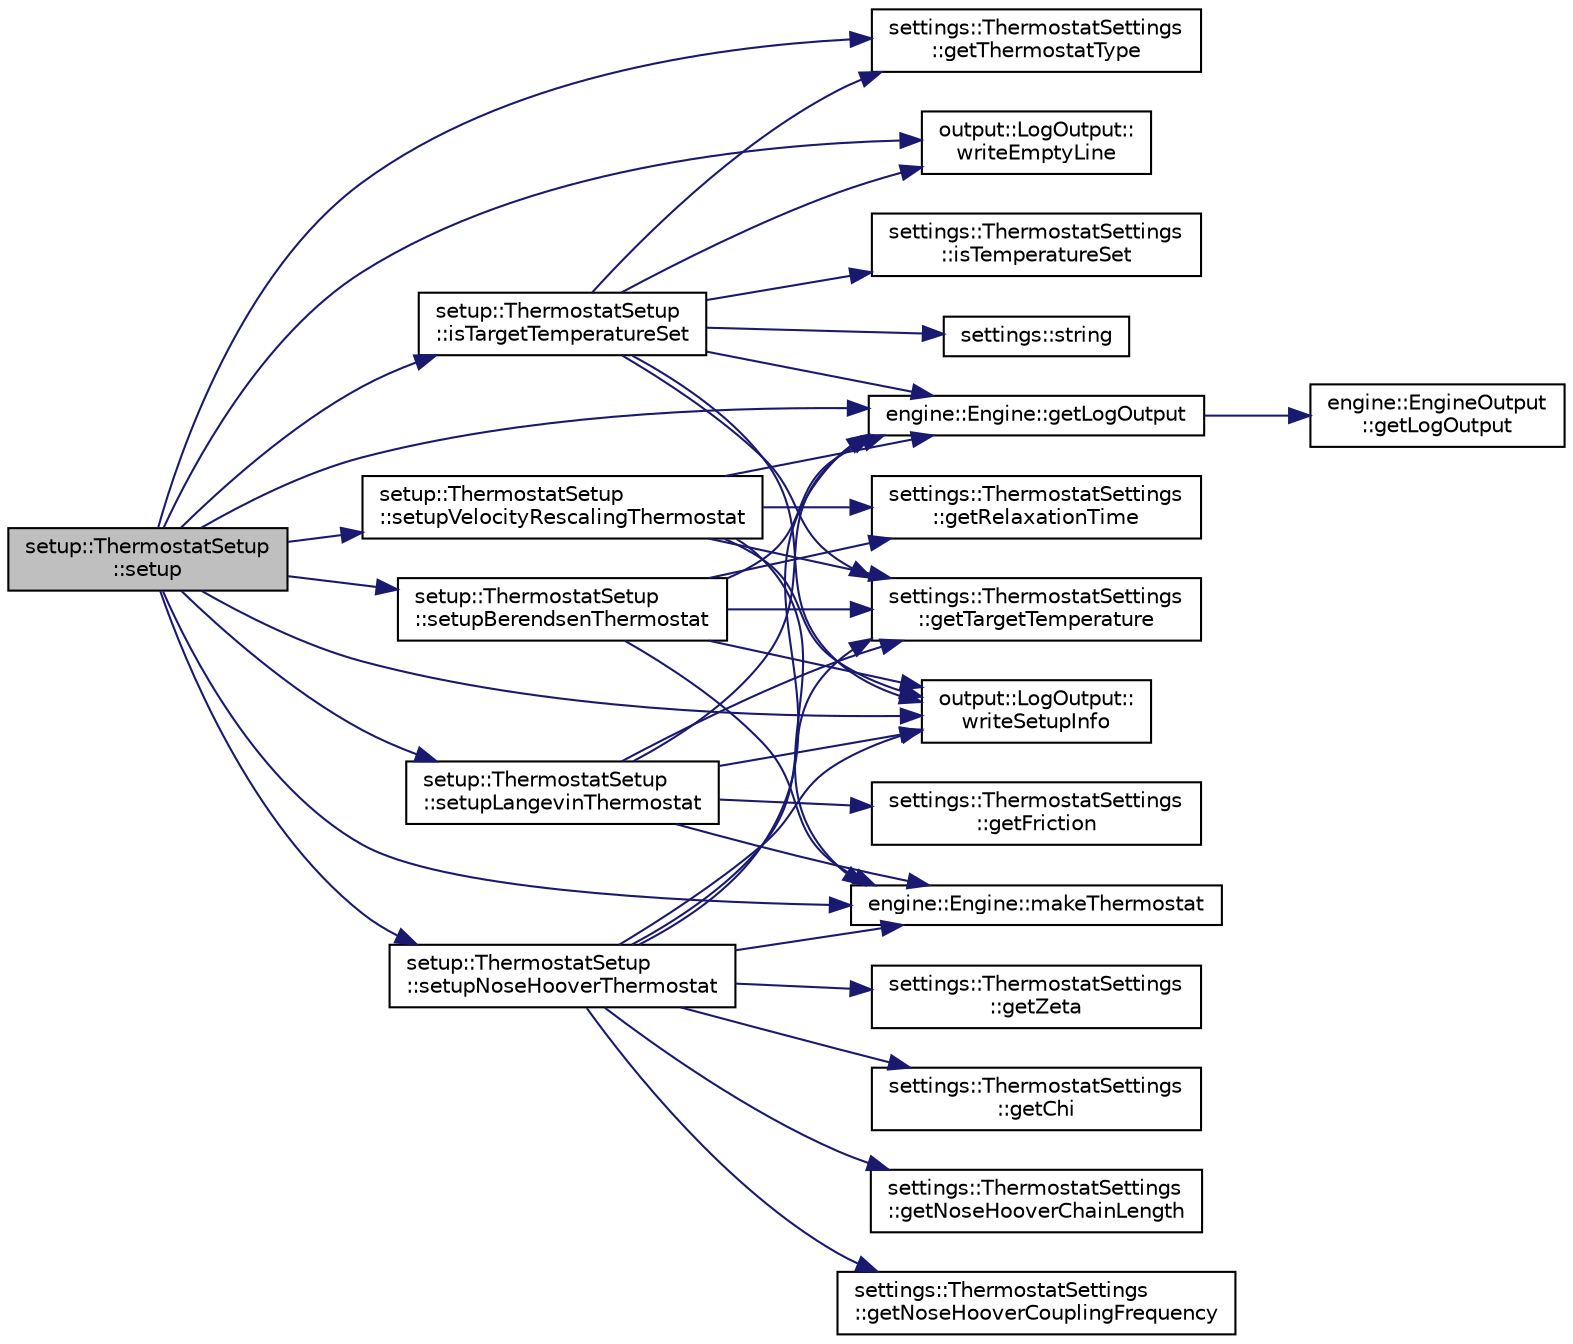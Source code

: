 digraph "setup::ThermostatSetup::setup"
{
 // LATEX_PDF_SIZE
  edge [fontname="Helvetica",fontsize="10",labelfontname="Helvetica",labelfontsize="10"];
  node [fontname="Helvetica",fontsize="10",shape=record];
  rankdir="LR";
  Node1 [label="setup::ThermostatSetup\l::setup",height=0.2,width=0.4,color="black", fillcolor="grey75", style="filled", fontcolor="black",tooltip="setup thermostat"];
  Node1 -> Node2 [color="midnightblue",fontsize="10",style="solid",fontname="Helvetica"];
  Node2 [label="engine::Engine::getLogOutput",height=0.2,width=0.4,color="black", fillcolor="white", style="filled",URL="$classengine_1_1Engine.html#a3950b4630f1ee3f6e2b1715476d50344",tooltip=" "];
  Node2 -> Node3 [color="midnightblue",fontsize="10",style="solid",fontname="Helvetica"];
  Node3 [label="engine::EngineOutput\l::getLogOutput",height=0.2,width=0.4,color="black", fillcolor="white", style="filled",URL="$classengine_1_1EngineOutput.html#abfb9cb9e98a2ec40256b37ee976f7b23",tooltip=" "];
  Node1 -> Node4 [color="midnightblue",fontsize="10",style="solid",fontname="Helvetica"];
  Node4 [label="settings::ThermostatSettings\l::getThermostatType",height=0.2,width=0.4,color="black", fillcolor="white", style="filled",URL="$classsettings_1_1ThermostatSettings.html#aec17cab708e8df91082d91fd2177da7e",tooltip=" "];
  Node1 -> Node5 [color="midnightblue",fontsize="10",style="solid",fontname="Helvetica"];
  Node5 [label="setup::ThermostatSetup\l::isTargetTemperatureSet",height=0.2,width=0.4,color="black", fillcolor="white", style="filled",URL="$classsetup_1_1ThermostatSetup.html#ac1d1ab5e146ceb7152e10981607802b2",tooltip="check if target temperature is set"];
  Node5 -> Node2 [color="midnightblue",fontsize="10",style="solid",fontname="Helvetica"];
  Node5 -> Node6 [color="midnightblue",fontsize="10",style="solid",fontname="Helvetica"];
  Node6 [label="settings::ThermostatSettings\l::getTargetTemperature",height=0.2,width=0.4,color="black", fillcolor="white", style="filled",URL="$classsettings_1_1ThermostatSettings.html#af42d97851263a47d70ccd20e62744be3",tooltip=" "];
  Node5 -> Node4 [color="midnightblue",fontsize="10",style="solid",fontname="Helvetica"];
  Node5 -> Node7 [color="midnightblue",fontsize="10",style="solid",fontname="Helvetica"];
  Node7 [label="settings::ThermostatSettings\l::isTemperatureSet",height=0.2,width=0.4,color="black", fillcolor="white", style="filled",URL="$classsettings_1_1ThermostatSettings.html#a1bdfcbad869fbd357cba19926dcc059d",tooltip=" "];
  Node5 -> Node8 [color="midnightblue",fontsize="10",style="solid",fontname="Helvetica"];
  Node8 [label="settings::string",height=0.2,width=0.4,color="black", fillcolor="white", style="filled",URL="$namespacesettings.html#a25810432631a237804b3241be4305787",tooltip="return string of manostatType"];
  Node5 -> Node9 [color="midnightblue",fontsize="10",style="solid",fontname="Helvetica"];
  Node9 [label="output::LogOutput::\lwriteEmptyLine",height=0.2,width=0.4,color="black", fillcolor="white", style="filled",URL="$classoutput_1_1LogOutput.html#a82d643f94bd32bda43c366093372fb45",tooltip=" "];
  Node5 -> Node10 [color="midnightblue",fontsize="10",style="solid",fontname="Helvetica"];
  Node10 [label="output::LogOutput::\lwriteSetupInfo",height=0.2,width=0.4,color="black", fillcolor="white", style="filled",URL="$classoutput_1_1LogOutput.html#a41b360fc891f03f3d6afcf67f771e9cc",tooltip="write a message to inform about the setup"];
  Node1 -> Node11 [color="midnightblue",fontsize="10",style="solid",fontname="Helvetica"];
  Node11 [label="engine::Engine::makeThermostat",height=0.2,width=0.4,color="black", fillcolor="white", style="filled",URL="$classengine_1_1Engine.html#aa8c0994ecd92c8f358248cf12d9e6495",tooltip=" "];
  Node1 -> Node12 [color="midnightblue",fontsize="10",style="solid",fontname="Helvetica"];
  Node12 [label="setup::ThermostatSetup\l::setupBerendsenThermostat",height=0.2,width=0.4,color="black", fillcolor="white", style="filled",URL="$classsetup_1_1ThermostatSetup.html#a80ec31cf9caed03ac85243a7e58b73fb",tooltip="setup berendsen thermostat"];
  Node12 -> Node2 [color="midnightblue",fontsize="10",style="solid",fontname="Helvetica"];
  Node12 -> Node13 [color="midnightblue",fontsize="10",style="solid",fontname="Helvetica"];
  Node13 [label="settings::ThermostatSettings\l::getRelaxationTime",height=0.2,width=0.4,color="black", fillcolor="white", style="filled",URL="$classsettings_1_1ThermostatSettings.html#ad15f77ac19e44b36f71e89435eff22a0",tooltip=" "];
  Node12 -> Node6 [color="midnightblue",fontsize="10",style="solid",fontname="Helvetica"];
  Node12 -> Node11 [color="midnightblue",fontsize="10",style="solid",fontname="Helvetica"];
  Node12 -> Node10 [color="midnightblue",fontsize="10",style="solid",fontname="Helvetica"];
  Node1 -> Node14 [color="midnightblue",fontsize="10",style="solid",fontname="Helvetica"];
  Node14 [label="setup::ThermostatSetup\l::setupLangevinThermostat",height=0.2,width=0.4,color="black", fillcolor="white", style="filled",URL="$classsetup_1_1ThermostatSetup.html#a4fcd063d736f4c39e5b0effe77dba80c",tooltip="setup langevin thermostat"];
  Node14 -> Node15 [color="midnightblue",fontsize="10",style="solid",fontname="Helvetica"];
  Node15 [label="settings::ThermostatSettings\l::getFriction",height=0.2,width=0.4,color="black", fillcolor="white", style="filled",URL="$classsettings_1_1ThermostatSettings.html#aae33eadce1e02f8d0a58a23adac9aca8",tooltip=" "];
  Node14 -> Node2 [color="midnightblue",fontsize="10",style="solid",fontname="Helvetica"];
  Node14 -> Node6 [color="midnightblue",fontsize="10",style="solid",fontname="Helvetica"];
  Node14 -> Node11 [color="midnightblue",fontsize="10",style="solid",fontname="Helvetica"];
  Node14 -> Node10 [color="midnightblue",fontsize="10",style="solid",fontname="Helvetica"];
  Node1 -> Node16 [color="midnightblue",fontsize="10",style="solid",fontname="Helvetica"];
  Node16 [label="setup::ThermostatSetup\l::setupNoseHooverThermostat",height=0.2,width=0.4,color="black", fillcolor="white", style="filled",URL="$classsetup_1_1ThermostatSetup.html#a088f891f5bb0c71a0ad5f93416fc1a49",tooltip="setup nose hoover thermostat"];
  Node16 -> Node17 [color="midnightblue",fontsize="10",style="solid",fontname="Helvetica"];
  Node17 [label="settings::ThermostatSettings\l::getChi",height=0.2,width=0.4,color="black", fillcolor="white", style="filled",URL="$classsettings_1_1ThermostatSettings.html#a4509e7a613aa4fb1b8bb756a125145c1",tooltip=" "];
  Node16 -> Node2 [color="midnightblue",fontsize="10",style="solid",fontname="Helvetica"];
  Node16 -> Node18 [color="midnightblue",fontsize="10",style="solid",fontname="Helvetica"];
  Node18 [label="settings::ThermostatSettings\l::getNoseHooverChainLength",height=0.2,width=0.4,color="black", fillcolor="white", style="filled",URL="$classsettings_1_1ThermostatSettings.html#a81d9e5302517046ed3b31ee755a96cc5",tooltip=" "];
  Node16 -> Node19 [color="midnightblue",fontsize="10",style="solid",fontname="Helvetica"];
  Node19 [label="settings::ThermostatSettings\l::getNoseHooverCouplingFrequency",height=0.2,width=0.4,color="black", fillcolor="white", style="filled",URL="$classsettings_1_1ThermostatSettings.html#a0f2a369a0365ce1ad567b0fea9bf9a70",tooltip=" "];
  Node16 -> Node6 [color="midnightblue",fontsize="10",style="solid",fontname="Helvetica"];
  Node16 -> Node20 [color="midnightblue",fontsize="10",style="solid",fontname="Helvetica"];
  Node20 [label="settings::ThermostatSettings\l::getZeta",height=0.2,width=0.4,color="black", fillcolor="white", style="filled",URL="$classsettings_1_1ThermostatSettings.html#a043105eb2cab63725d3c3df1d8ed6319",tooltip=" "];
  Node16 -> Node11 [color="midnightblue",fontsize="10",style="solid",fontname="Helvetica"];
  Node16 -> Node10 [color="midnightblue",fontsize="10",style="solid",fontname="Helvetica"];
  Node1 -> Node21 [color="midnightblue",fontsize="10",style="solid",fontname="Helvetica"];
  Node21 [label="setup::ThermostatSetup\l::setupVelocityRescalingThermostat",height=0.2,width=0.4,color="black", fillcolor="white", style="filled",URL="$classsetup_1_1ThermostatSetup.html#a92d7d987a793f46325a0b2b46e4b107a",tooltip="setup velocity rescaling thermostat"];
  Node21 -> Node2 [color="midnightblue",fontsize="10",style="solid",fontname="Helvetica"];
  Node21 -> Node13 [color="midnightblue",fontsize="10",style="solid",fontname="Helvetica"];
  Node21 -> Node6 [color="midnightblue",fontsize="10",style="solid",fontname="Helvetica"];
  Node21 -> Node11 [color="midnightblue",fontsize="10",style="solid",fontname="Helvetica"];
  Node21 -> Node10 [color="midnightblue",fontsize="10",style="solid",fontname="Helvetica"];
  Node1 -> Node9 [color="midnightblue",fontsize="10",style="solid",fontname="Helvetica"];
  Node1 -> Node10 [color="midnightblue",fontsize="10",style="solid",fontname="Helvetica"];
}
